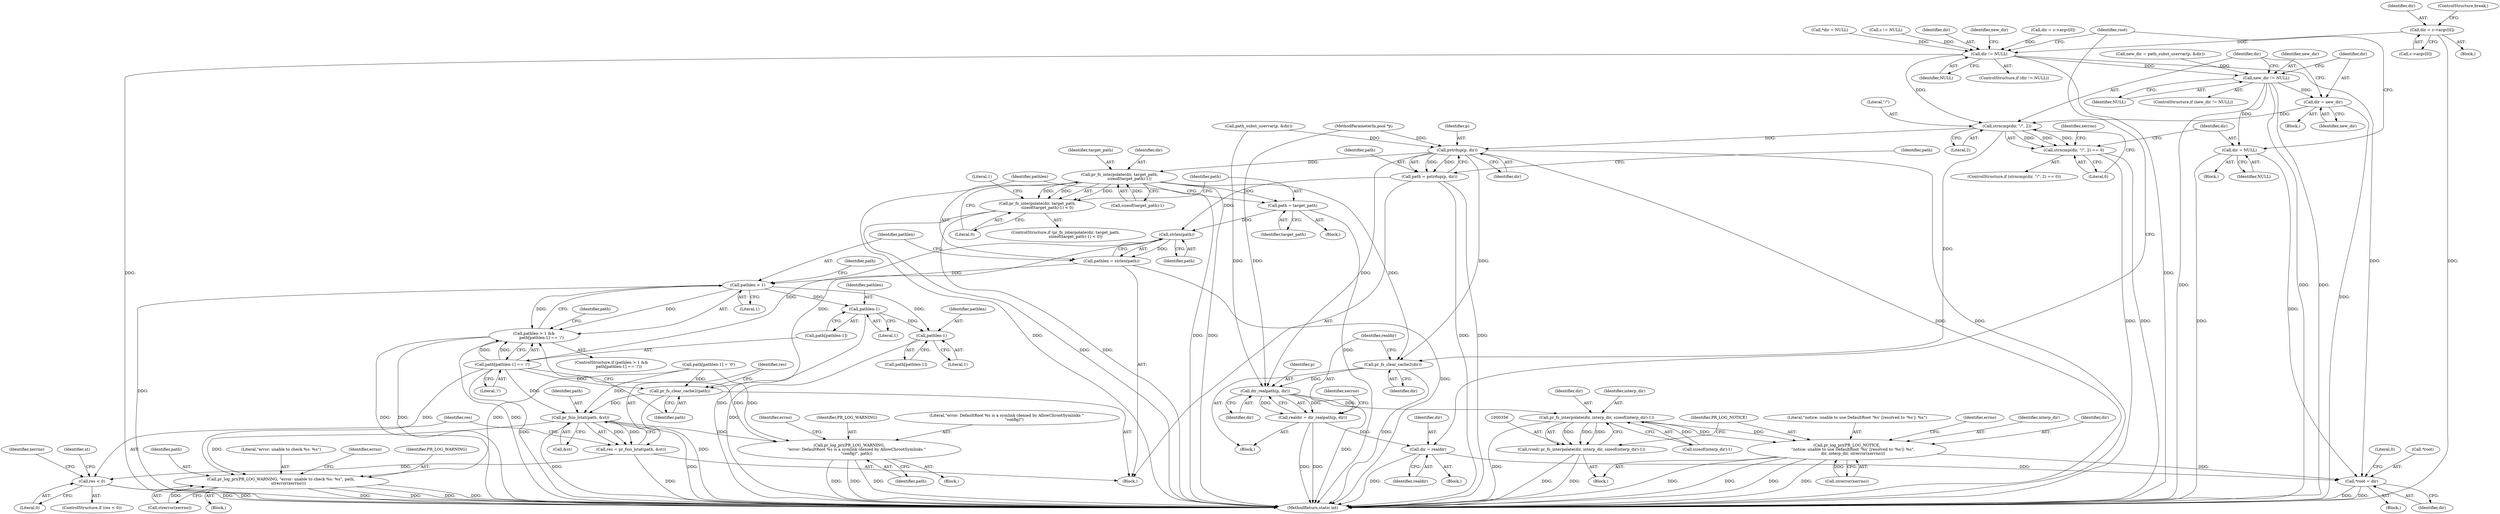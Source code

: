 digraph "1_proftpd_349addc3be4fcdad9bd4ec01ad1ccd916c898ed8@array" {
"1000142" [label="(Call,dir = c->argv[0])"];
"1000182" [label="(Call,dir != NULL)"];
"1000194" [label="(Call,new_dir != NULL)"];
"1000198" [label="(Call,dir = new_dir)"];
"1000203" [label="(Call,strncmp(dir, \"/\", 2))"];
"1000202" [label="(Call,strncmp(dir, \"/\", 2) == 0)"];
"1000230" [label="(Call,pstrdup(p, dir))"];
"1000228" [label="(Call,path = pstrdup(p, dir))"];
"1000264" [label="(Call,strlen(path))"];
"1000262" [label="(Call,pathlen = strlen(path))"];
"1000268" [label="(Call,pathlen > 1)"];
"1000267" [label="(Call,pathlen > 1 &&\n            path[pathlen-1] == '/')"];
"1000274" [label="(Call,pathlen-1)"];
"1000282" [label="(Call,pathlen-1)"];
"1000271" [label="(Call,path[pathlen-1] == '/')"];
"1000286" [label="(Call,pr_fs_clear_cache2(path))"];
"1000290" [label="(Call,pr_fsio_lstat(path, &st))"];
"1000288" [label="(Call,res = pr_fsio_lstat(path, &st))"];
"1000295" [label="(Call,res < 0)"];
"1000302" [label="(Call,pr_log_pri(PR_LOG_WARNING, \"error: unable to check %s: %s\", path,\n            strerror(xerrno)))"];
"1000320" [label="(Call,pr_log_pri(PR_LOG_WARNING,\n            \"error: DefaultRoot %s is a symlink (denied by AllowChrootSymlinks \"\n            \"config)\", path))"];
"1000247" [label="(Call,pr_fs_interpolate(dir, target_path,\n                sizeof(target_path)-1))"];
"1000246" [label="(Call,pr_fs_interpolate(dir, target_path,\n                sizeof(target_path)-1) < 0)"];
"1000259" [label="(Call,path = target_path)"];
"1000330" [label="(Call,pr_fs_clear_cache2(dir))"];
"1000335" [label="(Call,dir_realpath(p, dir))"];
"1000333" [label="(Call,realdir = dir_realpath(p, dir))"];
"1000344" [label="(Call,dir = realdir)"];
"1000374" [label="(Call,*root = dir)"];
"1000357" [label="(Call,pr_fs_interpolate(dir, interp_dir, sizeof(interp_dir)-1))"];
"1000355" [label="(Call,(void) pr_fs_interpolate(dir, interp_dir, sizeof(interp_dir)-1))"];
"1000364" [label="(Call,pr_log_pri(PR_LOG_NOTICE,\n          \"notice: unable to use DefaultRoot '%s' [resolved to '%s']: %s\",\n          dir, interp_dir, strerror(xerrno)))"];
"1000209" [label="(Call,dir = NULL)"];
"1000292" [label="(Call,&st)"];
"1000182" [label="(Call,dir != NULL)"];
"1000258" [label="(Literal,1)"];
"1000232" [label="(Identifier,dir)"];
"1000273" [label="(Identifier,path)"];
"1000270" [label="(Literal,1)"];
"1000380" [label="(MethodReturn,static int)"];
"1000277" [label="(Literal,'/')"];
"1000141" [label="(Block,)"];
"1000213" [label="(Block,)"];
"1000210" [label="(Identifier,dir)"];
"1000271" [label="(Call,path[pathlen-1] == '/')"];
"1000290" [label="(Call,pr_fsio_lstat(path, &st))"];
"1000346" [label="(Identifier,realdir)"];
"1000211" [label="(Identifier,NULL)"];
"1000217" [label="(Identifier,xerrno)"];
"1000344" [label="(Call,dir = realdir)"];
"1000265" [label="(Identifier,path)"];
"1000304" [label="(Literal,\"error: unable to check %s: %s\")"];
"1000228" [label="(Call,path = pstrdup(p, dir))"];
"1000275" [label="(Identifier,pathlen)"];
"1000116" [label="(Call,*dir = NULL)"];
"1000195" [label="(Identifier,new_dir)"];
"1000306" [label="(Call,strerror(xerrno))"];
"1000209" [label="(Call,dir = NULL)"];
"1000379" [label="(Literal,0)"];
"1000236" [label="(Identifier,path)"];
"1000144" [label="(Call,c->argv[0])"];
"1000325" [label="(Identifier,errno)"];
"1000287" [label="(Identifier,path)"];
"1000321" [label="(Identifier,PR_LOG_WARNING)"];
"1000319" [label="(Block,)"];
"1000247" [label="(Call,pr_fs_interpolate(dir, target_path,\n                sizeof(target_path)-1))"];
"1000334" [label="(Identifier,realdir)"];
"1000335" [label="(Call,dir_realpath(p, dir))"];
"1000367" [label="(Identifier,dir)"];
"1000143" [label="(Identifier,dir)"];
"1000291" [label="(Identifier,path)"];
"1000297" [label="(Literal,0)"];
"1000331" [label="(Identifier,dir)"];
"1000206" [label="(Literal,2)"];
"1000205" [label="(Literal,\"/\")"];
"1000248" [label="(Identifier,dir)"];
"1000323" [label="(Identifier,path)"];
"1000189" [label="(Call,path_subst_uservar(p, &dir))"];
"1000142" [label="(Call,dir = c->argv[0])"];
"1000309" [label="(Identifier,errno)"];
"1000200" [label="(Identifier,new_dir)"];
"1000264" [label="(Call,strlen(path))"];
"1000245" [label="(ControlStructure,if (pr_fs_interpolate(dir, target_path,\n                sizeof(target_path)-1) < 0))"];
"1000375" [label="(Call,*root)"];
"1000149" [label="(ControlStructure,break;)"];
"1000244" [label="(Block,)"];
"1000272" [label="(Call,path[pathlen-1])"];
"1000263" [label="(Identifier,pathlen)"];
"1000365" [label="(Identifier,PR_LOG_NOTICE)"];
"1000288" [label="(Call,res = pr_fsio_lstat(path, &st))"];
"1000343" [label="(Block,)"];
"1000260" [label="(Identifier,path)"];
"1000231" [label="(Identifier,p)"];
"1000296" [label="(Identifier,res)"];
"1000279" [label="(Call,path[pathlen-1] = '\0')"];
"1000348" [label="(Block,)"];
"1000250" [label="(Call,sizeof(target_path)-1)"];
"1000330" [label="(Call,pr_fs_clear_cache2(dir))"];
"1000345" [label="(Identifier,dir)"];
"1000281" [label="(Identifier,path)"];
"1000294" [label="(ControlStructure,if (res < 0))"];
"1000366" [label="(Literal,\"notice: unable to use DefaultRoot '%s' [resolved to '%s']: %s\")"];
"1000130" [label="(Call,c != NULL)"];
"1000360" [label="(Call,sizeof(interp_dir)-1)"];
"1000372" [label="(Identifier,errno)"];
"1000249" [label="(Identifier,target_path)"];
"1000303" [label="(Identifier,PR_LOG_WARNING)"];
"1000204" [label="(Identifier,dir)"];
"1000110" [label="(Block,)"];
"1000305" [label="(Identifier,path)"];
"1000359" [label="(Identifier,interp_dir)"];
"1000337" [label="(Identifier,dir)"];
"1000289" [label="(Identifier,res)"];
"1000230" [label="(Call,pstrdup(p, dir))"];
"1000376" [label="(Identifier,root)"];
"1000183" [label="(Identifier,dir)"];
"1000320" [label="(Call,pr_log_pri(PR_LOG_WARNING,\n            \"error: DefaultRoot %s is a symlink (denied by AllowChrootSymlinks \"\n            \"config)\", path))"];
"1000300" [label="(Identifier,xerrno)"];
"1000107" [label="(MethodParameterIn,pool *p)"];
"1000282" [label="(Call,pathlen-1)"];
"1000269" [label="(Identifier,pathlen)"];
"1000268" [label="(Call,pathlen > 1)"];
"1000358" [label="(Identifier,dir)"];
"1000283" [label="(Identifier,pathlen)"];
"1000368" [label="(Identifier,interp_dir)"];
"1000274" [label="(Call,pathlen-1)"];
"1000280" [label="(Call,path[pathlen-1])"];
"1000276" [label="(Literal,1)"];
"1000317" [label="(Identifier,st)"];
"1000336" [label="(Identifier,p)"];
"1000259" [label="(Call,path = target_path)"];
"1000208" [label="(Block,)"];
"1000262" [label="(Call,pathlen = strlen(path))"];
"1000364" [label="(Call,pr_log_pri(PR_LOG_NOTICE,\n          \"notice: unable to use DefaultRoot '%s' [resolved to '%s']: %s\",\n          dir, interp_dir, strerror(xerrno)))"];
"1000254" [label="(Literal,0)"];
"1000369" [label="(Call,strerror(xerrno))"];
"1000197" [label="(Block,)"];
"1000188" [label="(Identifier,new_dir)"];
"1000198" [label="(Call,dir = new_dir)"];
"1000196" [label="(Identifier,NULL)"];
"1000355" [label="(Call,(void) pr_fs_interpolate(dir, interp_dir, sizeof(interp_dir)-1))"];
"1000374" [label="(Call,*root = dir)"];
"1000267" [label="(Call,pathlen > 1 &&\n            path[pathlen-1] == '/')"];
"1000246" [label="(Call,pr_fs_interpolate(dir, target_path,\n                sizeof(target_path)-1) < 0)"];
"1000223" [label="(Block,)"];
"1000194" [label="(Call,new_dir != NULL)"];
"1000284" [label="(Literal,1)"];
"1000295" [label="(Call,res < 0)"];
"1000286" [label="(Call,pr_fs_clear_cache2(path))"];
"1000184" [label="(Identifier,NULL)"];
"1000203" [label="(Call,strncmp(dir, \"/\", 2))"];
"1000298" [label="(Block,)"];
"1000229" [label="(Identifier,path)"];
"1000266" [label="(ControlStructure,if (pathlen > 1 &&\n            path[pathlen-1] == '/'))"];
"1000207" [label="(Literal,0)"];
"1000187" [label="(Call,new_dir = path_subst_uservar(p, &dir))"];
"1000377" [label="(Identifier,dir)"];
"1000163" [label="(Call,dir = c->argv[0])"];
"1000322" [label="(Literal,\"error: DefaultRoot %s is a symlink (denied by AllowChrootSymlinks \"\n            \"config)\")"];
"1000202" [label="(Call,strncmp(dir, \"/\", 2) == 0)"];
"1000201" [label="(ControlStructure,if (strncmp(dir, \"/\", 2) == 0))"];
"1000261" [label="(Identifier,target_path)"];
"1000357" [label="(Call,pr_fs_interpolate(dir, interp_dir, sizeof(interp_dir)-1))"];
"1000333" [label="(Call,realdir = dir_realpath(p, dir))"];
"1000339" [label="(Identifier,xerrno)"];
"1000199" [label="(Identifier,dir)"];
"1000193" [label="(ControlStructure,if (new_dir != NULL))"];
"1000302" [label="(Call,pr_log_pri(PR_LOG_WARNING, \"error: unable to check %s: %s\", path,\n            strerror(xerrno)))"];
"1000181" [label="(ControlStructure,if (dir != NULL))"];
"1000142" -> "1000141"  [label="AST: "];
"1000142" -> "1000144"  [label="CFG: "];
"1000143" -> "1000142"  [label="AST: "];
"1000144" -> "1000142"  [label="AST: "];
"1000149" -> "1000142"  [label="CFG: "];
"1000142" -> "1000380"  [label="DDG: "];
"1000142" -> "1000182"  [label="DDG: "];
"1000182" -> "1000181"  [label="AST: "];
"1000182" -> "1000184"  [label="CFG: "];
"1000183" -> "1000182"  [label="AST: "];
"1000184" -> "1000182"  [label="AST: "];
"1000188" -> "1000182"  [label="CFG: "];
"1000376" -> "1000182"  [label="CFG: "];
"1000182" -> "1000380"  [label="DDG: "];
"1000182" -> "1000380"  [label="DDG: "];
"1000116" -> "1000182"  [label="DDG: "];
"1000163" -> "1000182"  [label="DDG: "];
"1000130" -> "1000182"  [label="DDG: "];
"1000182" -> "1000194"  [label="DDG: "];
"1000182" -> "1000203"  [label="DDG: "];
"1000182" -> "1000374"  [label="DDG: "];
"1000194" -> "1000193"  [label="AST: "];
"1000194" -> "1000196"  [label="CFG: "];
"1000195" -> "1000194"  [label="AST: "];
"1000196" -> "1000194"  [label="AST: "];
"1000199" -> "1000194"  [label="CFG: "];
"1000204" -> "1000194"  [label="CFG: "];
"1000194" -> "1000380"  [label="DDG: "];
"1000194" -> "1000380"  [label="DDG: "];
"1000194" -> "1000380"  [label="DDG: "];
"1000187" -> "1000194"  [label="DDG: "];
"1000194" -> "1000198"  [label="DDG: "];
"1000194" -> "1000209"  [label="DDG: "];
"1000198" -> "1000197"  [label="AST: "];
"1000198" -> "1000200"  [label="CFG: "];
"1000199" -> "1000198"  [label="AST: "];
"1000200" -> "1000198"  [label="AST: "];
"1000204" -> "1000198"  [label="CFG: "];
"1000198" -> "1000380"  [label="DDG: "];
"1000198" -> "1000203"  [label="DDG: "];
"1000203" -> "1000202"  [label="AST: "];
"1000203" -> "1000206"  [label="CFG: "];
"1000204" -> "1000203"  [label="AST: "];
"1000205" -> "1000203"  [label="AST: "];
"1000206" -> "1000203"  [label="AST: "];
"1000207" -> "1000203"  [label="CFG: "];
"1000203" -> "1000202"  [label="DDG: "];
"1000203" -> "1000202"  [label="DDG: "];
"1000203" -> "1000202"  [label="DDG: "];
"1000203" -> "1000230"  [label="DDG: "];
"1000203" -> "1000330"  [label="DDG: "];
"1000202" -> "1000201"  [label="AST: "];
"1000202" -> "1000207"  [label="CFG: "];
"1000207" -> "1000202"  [label="AST: "];
"1000210" -> "1000202"  [label="CFG: "];
"1000217" -> "1000202"  [label="CFG: "];
"1000202" -> "1000380"  [label="DDG: "];
"1000202" -> "1000380"  [label="DDG: "];
"1000230" -> "1000228"  [label="AST: "];
"1000230" -> "1000232"  [label="CFG: "];
"1000231" -> "1000230"  [label="AST: "];
"1000232" -> "1000230"  [label="AST: "];
"1000228" -> "1000230"  [label="CFG: "];
"1000230" -> "1000380"  [label="DDG: "];
"1000230" -> "1000380"  [label="DDG: "];
"1000230" -> "1000228"  [label="DDG: "];
"1000230" -> "1000228"  [label="DDG: "];
"1000189" -> "1000230"  [label="DDG: "];
"1000107" -> "1000230"  [label="DDG: "];
"1000230" -> "1000247"  [label="DDG: "];
"1000230" -> "1000330"  [label="DDG: "];
"1000230" -> "1000335"  [label="DDG: "];
"1000228" -> "1000223"  [label="AST: "];
"1000229" -> "1000228"  [label="AST: "];
"1000236" -> "1000228"  [label="CFG: "];
"1000228" -> "1000380"  [label="DDG: "];
"1000228" -> "1000380"  [label="DDG: "];
"1000228" -> "1000264"  [label="DDG: "];
"1000264" -> "1000262"  [label="AST: "];
"1000264" -> "1000265"  [label="CFG: "];
"1000265" -> "1000264"  [label="AST: "];
"1000262" -> "1000264"  [label="CFG: "];
"1000264" -> "1000262"  [label="DDG: "];
"1000259" -> "1000264"  [label="DDG: "];
"1000264" -> "1000271"  [label="DDG: "];
"1000264" -> "1000286"  [label="DDG: "];
"1000262" -> "1000223"  [label="AST: "];
"1000263" -> "1000262"  [label="AST: "];
"1000269" -> "1000262"  [label="CFG: "];
"1000262" -> "1000380"  [label="DDG: "];
"1000262" -> "1000268"  [label="DDG: "];
"1000268" -> "1000267"  [label="AST: "];
"1000268" -> "1000270"  [label="CFG: "];
"1000269" -> "1000268"  [label="AST: "];
"1000270" -> "1000268"  [label="AST: "];
"1000273" -> "1000268"  [label="CFG: "];
"1000267" -> "1000268"  [label="CFG: "];
"1000268" -> "1000380"  [label="DDG: "];
"1000268" -> "1000267"  [label="DDG: "];
"1000268" -> "1000267"  [label="DDG: "];
"1000268" -> "1000274"  [label="DDG: "];
"1000268" -> "1000282"  [label="DDG: "];
"1000267" -> "1000266"  [label="AST: "];
"1000267" -> "1000271"  [label="CFG: "];
"1000271" -> "1000267"  [label="AST: "];
"1000281" -> "1000267"  [label="CFG: "];
"1000287" -> "1000267"  [label="CFG: "];
"1000267" -> "1000380"  [label="DDG: "];
"1000267" -> "1000380"  [label="DDG: "];
"1000267" -> "1000380"  [label="DDG: "];
"1000271" -> "1000267"  [label="DDG: "];
"1000271" -> "1000267"  [label="DDG: "];
"1000274" -> "1000272"  [label="AST: "];
"1000274" -> "1000276"  [label="CFG: "];
"1000275" -> "1000274"  [label="AST: "];
"1000276" -> "1000274"  [label="AST: "];
"1000272" -> "1000274"  [label="CFG: "];
"1000274" -> "1000380"  [label="DDG: "];
"1000274" -> "1000282"  [label="DDG: "];
"1000282" -> "1000280"  [label="AST: "];
"1000282" -> "1000284"  [label="CFG: "];
"1000283" -> "1000282"  [label="AST: "];
"1000284" -> "1000282"  [label="AST: "];
"1000280" -> "1000282"  [label="CFG: "];
"1000282" -> "1000380"  [label="DDG: "];
"1000271" -> "1000277"  [label="CFG: "];
"1000272" -> "1000271"  [label="AST: "];
"1000277" -> "1000271"  [label="AST: "];
"1000271" -> "1000380"  [label="DDG: "];
"1000271" -> "1000286"  [label="DDG: "];
"1000271" -> "1000290"  [label="DDG: "];
"1000271" -> "1000302"  [label="DDG: "];
"1000271" -> "1000320"  [label="DDG: "];
"1000286" -> "1000223"  [label="AST: "];
"1000286" -> "1000287"  [label="CFG: "];
"1000287" -> "1000286"  [label="AST: "];
"1000289" -> "1000286"  [label="CFG: "];
"1000286" -> "1000380"  [label="DDG: "];
"1000279" -> "1000286"  [label="DDG: "];
"1000286" -> "1000290"  [label="DDG: "];
"1000290" -> "1000288"  [label="AST: "];
"1000290" -> "1000292"  [label="CFG: "];
"1000291" -> "1000290"  [label="AST: "];
"1000292" -> "1000290"  [label="AST: "];
"1000288" -> "1000290"  [label="CFG: "];
"1000290" -> "1000380"  [label="DDG: "];
"1000290" -> "1000380"  [label="DDG: "];
"1000290" -> "1000288"  [label="DDG: "];
"1000290" -> "1000288"  [label="DDG: "];
"1000279" -> "1000290"  [label="DDG: "];
"1000290" -> "1000302"  [label="DDG: "];
"1000290" -> "1000320"  [label="DDG: "];
"1000288" -> "1000223"  [label="AST: "];
"1000289" -> "1000288"  [label="AST: "];
"1000296" -> "1000288"  [label="CFG: "];
"1000288" -> "1000380"  [label="DDG: "];
"1000288" -> "1000295"  [label="DDG: "];
"1000295" -> "1000294"  [label="AST: "];
"1000295" -> "1000297"  [label="CFG: "];
"1000296" -> "1000295"  [label="AST: "];
"1000297" -> "1000295"  [label="AST: "];
"1000300" -> "1000295"  [label="CFG: "];
"1000317" -> "1000295"  [label="CFG: "];
"1000295" -> "1000380"  [label="DDG: "];
"1000295" -> "1000380"  [label="DDG: "];
"1000302" -> "1000298"  [label="AST: "];
"1000302" -> "1000306"  [label="CFG: "];
"1000303" -> "1000302"  [label="AST: "];
"1000304" -> "1000302"  [label="AST: "];
"1000305" -> "1000302"  [label="AST: "];
"1000306" -> "1000302"  [label="AST: "];
"1000309" -> "1000302"  [label="CFG: "];
"1000302" -> "1000380"  [label="DDG: "];
"1000302" -> "1000380"  [label="DDG: "];
"1000302" -> "1000380"  [label="DDG: "];
"1000302" -> "1000380"  [label="DDG: "];
"1000279" -> "1000302"  [label="DDG: "];
"1000306" -> "1000302"  [label="DDG: "];
"1000320" -> "1000319"  [label="AST: "];
"1000320" -> "1000323"  [label="CFG: "];
"1000321" -> "1000320"  [label="AST: "];
"1000322" -> "1000320"  [label="AST: "];
"1000323" -> "1000320"  [label="AST: "];
"1000325" -> "1000320"  [label="CFG: "];
"1000320" -> "1000380"  [label="DDG: "];
"1000320" -> "1000380"  [label="DDG: "];
"1000320" -> "1000380"  [label="DDG: "];
"1000279" -> "1000320"  [label="DDG: "];
"1000247" -> "1000246"  [label="AST: "];
"1000247" -> "1000250"  [label="CFG: "];
"1000248" -> "1000247"  [label="AST: "];
"1000249" -> "1000247"  [label="AST: "];
"1000250" -> "1000247"  [label="AST: "];
"1000254" -> "1000247"  [label="CFG: "];
"1000247" -> "1000380"  [label="DDG: "];
"1000247" -> "1000380"  [label="DDG: "];
"1000247" -> "1000380"  [label="DDG: "];
"1000247" -> "1000246"  [label="DDG: "];
"1000247" -> "1000246"  [label="DDG: "];
"1000247" -> "1000246"  [label="DDG: "];
"1000250" -> "1000247"  [label="DDG: "];
"1000247" -> "1000259"  [label="DDG: "];
"1000247" -> "1000330"  [label="DDG: "];
"1000246" -> "1000245"  [label="AST: "];
"1000246" -> "1000254"  [label="CFG: "];
"1000254" -> "1000246"  [label="AST: "];
"1000258" -> "1000246"  [label="CFG: "];
"1000260" -> "1000246"  [label="CFG: "];
"1000246" -> "1000380"  [label="DDG: "];
"1000246" -> "1000380"  [label="DDG: "];
"1000259" -> "1000244"  [label="AST: "];
"1000259" -> "1000261"  [label="CFG: "];
"1000260" -> "1000259"  [label="AST: "];
"1000261" -> "1000259"  [label="AST: "];
"1000263" -> "1000259"  [label="CFG: "];
"1000259" -> "1000380"  [label="DDG: "];
"1000330" -> "1000213"  [label="AST: "];
"1000330" -> "1000331"  [label="CFG: "];
"1000331" -> "1000330"  [label="AST: "];
"1000334" -> "1000330"  [label="CFG: "];
"1000330" -> "1000380"  [label="DDG: "];
"1000330" -> "1000335"  [label="DDG: "];
"1000335" -> "1000333"  [label="AST: "];
"1000335" -> "1000337"  [label="CFG: "];
"1000336" -> "1000335"  [label="AST: "];
"1000337" -> "1000335"  [label="AST: "];
"1000333" -> "1000335"  [label="CFG: "];
"1000335" -> "1000380"  [label="DDG: "];
"1000335" -> "1000333"  [label="DDG: "];
"1000335" -> "1000333"  [label="DDG: "];
"1000189" -> "1000335"  [label="DDG: "];
"1000107" -> "1000335"  [label="DDG: "];
"1000335" -> "1000357"  [label="DDG: "];
"1000333" -> "1000213"  [label="AST: "];
"1000334" -> "1000333"  [label="AST: "];
"1000339" -> "1000333"  [label="CFG: "];
"1000333" -> "1000380"  [label="DDG: "];
"1000333" -> "1000380"  [label="DDG: "];
"1000333" -> "1000344"  [label="DDG: "];
"1000344" -> "1000343"  [label="AST: "];
"1000344" -> "1000346"  [label="CFG: "];
"1000345" -> "1000344"  [label="AST: "];
"1000346" -> "1000344"  [label="AST: "];
"1000376" -> "1000344"  [label="CFG: "];
"1000344" -> "1000380"  [label="DDG: "];
"1000344" -> "1000374"  [label="DDG: "];
"1000374" -> "1000110"  [label="AST: "];
"1000374" -> "1000377"  [label="CFG: "];
"1000375" -> "1000374"  [label="AST: "];
"1000377" -> "1000374"  [label="AST: "];
"1000379" -> "1000374"  [label="CFG: "];
"1000374" -> "1000380"  [label="DDG: "];
"1000374" -> "1000380"  [label="DDG: "];
"1000209" -> "1000374"  [label="DDG: "];
"1000364" -> "1000374"  [label="DDG: "];
"1000357" -> "1000355"  [label="AST: "];
"1000357" -> "1000360"  [label="CFG: "];
"1000358" -> "1000357"  [label="AST: "];
"1000359" -> "1000357"  [label="AST: "];
"1000360" -> "1000357"  [label="AST: "];
"1000355" -> "1000357"  [label="CFG: "];
"1000357" -> "1000380"  [label="DDG: "];
"1000357" -> "1000355"  [label="DDG: "];
"1000357" -> "1000355"  [label="DDG: "];
"1000357" -> "1000355"  [label="DDG: "];
"1000360" -> "1000357"  [label="DDG: "];
"1000357" -> "1000364"  [label="DDG: "];
"1000357" -> "1000364"  [label="DDG: "];
"1000355" -> "1000348"  [label="AST: "];
"1000356" -> "1000355"  [label="AST: "];
"1000365" -> "1000355"  [label="CFG: "];
"1000355" -> "1000380"  [label="DDG: "];
"1000355" -> "1000380"  [label="DDG: "];
"1000364" -> "1000348"  [label="AST: "];
"1000364" -> "1000369"  [label="CFG: "];
"1000365" -> "1000364"  [label="AST: "];
"1000366" -> "1000364"  [label="AST: "];
"1000367" -> "1000364"  [label="AST: "];
"1000368" -> "1000364"  [label="AST: "];
"1000369" -> "1000364"  [label="AST: "];
"1000372" -> "1000364"  [label="CFG: "];
"1000364" -> "1000380"  [label="DDG: "];
"1000364" -> "1000380"  [label="DDG: "];
"1000364" -> "1000380"  [label="DDG: "];
"1000364" -> "1000380"  [label="DDG: "];
"1000369" -> "1000364"  [label="DDG: "];
"1000209" -> "1000208"  [label="AST: "];
"1000209" -> "1000211"  [label="CFG: "];
"1000210" -> "1000209"  [label="AST: "];
"1000211" -> "1000209"  [label="AST: "];
"1000376" -> "1000209"  [label="CFG: "];
"1000209" -> "1000380"  [label="DDG: "];
}
